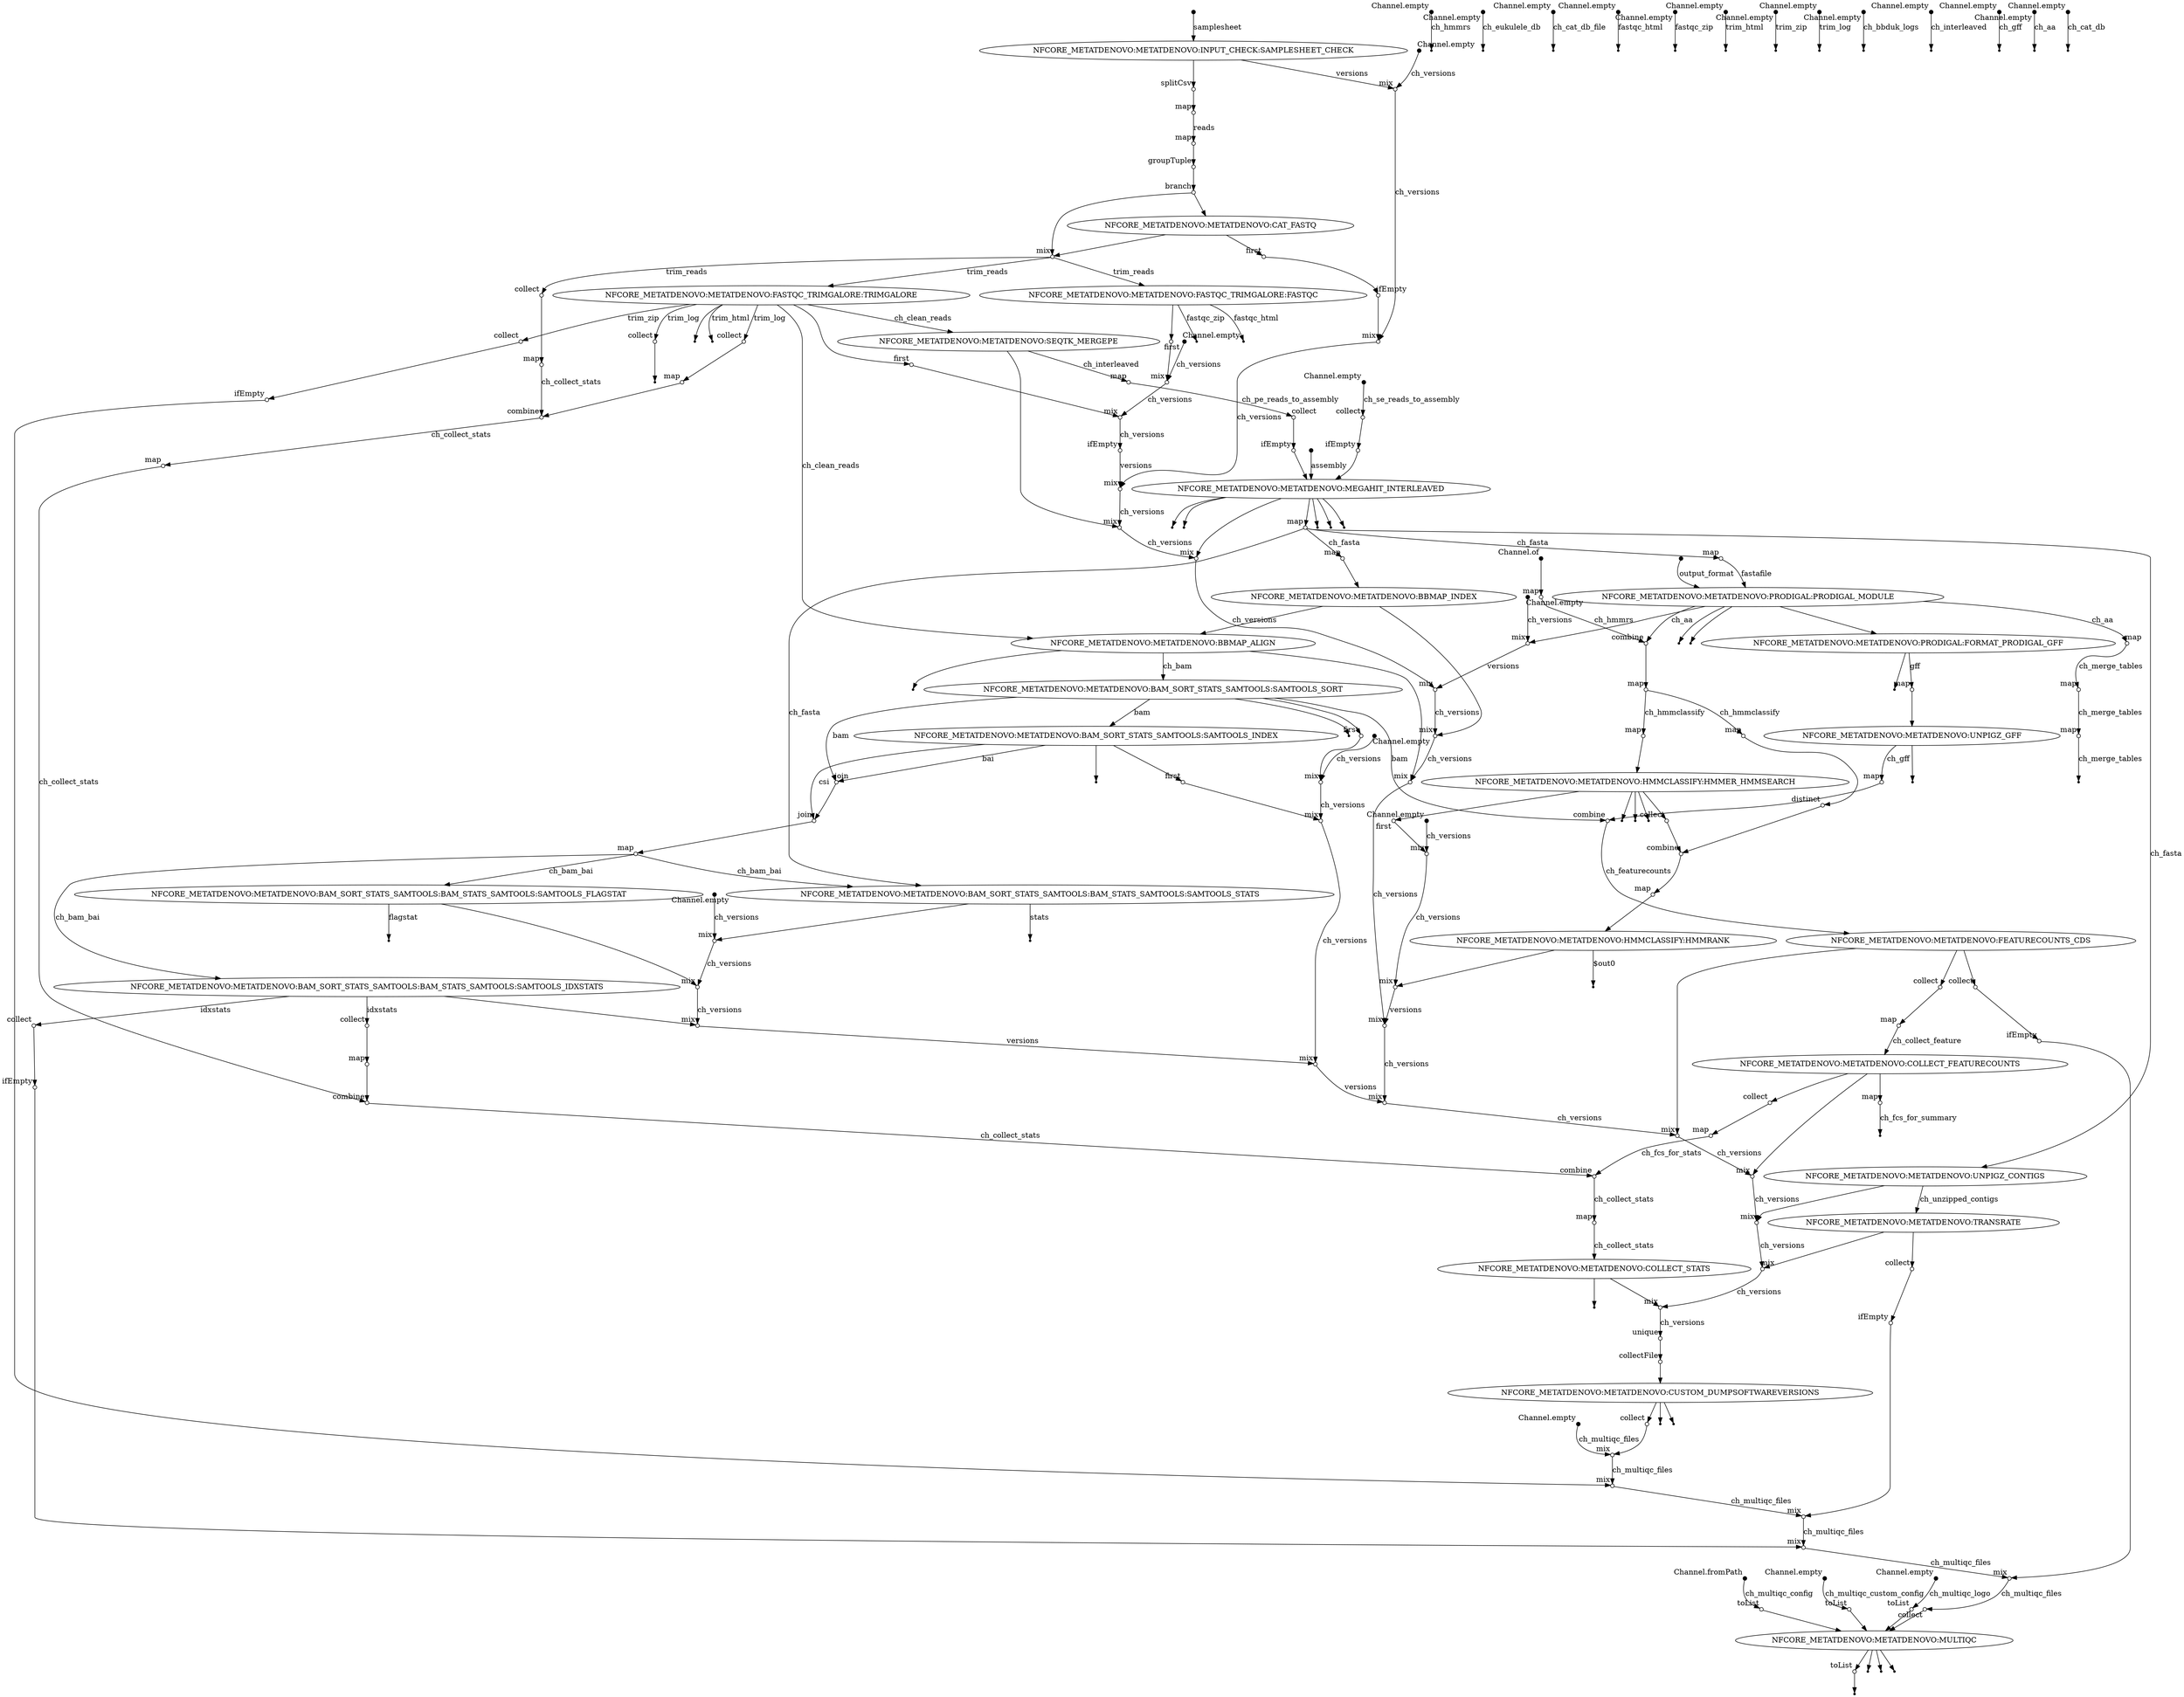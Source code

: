 digraph "metatdenovo_dag" {
v0 [shape=point,label="",fixedsize=true,width=0.1,xlabel="Channel.empty"];
v179 [shape=circle,label="",fixedsize=true,width=0.1,xlabel="mix"];
v0 -> v179 [label="ch_multiqc_files"];

v1 [shape=point,label="",fixedsize=true,width=0.1,xlabel="Channel.empty"];
v2 [shape=point];
v1 -> v2 [label="ch_hmmrs"];

v3 [shape=point,label="",fixedsize=true,width=0.1,xlabel="Channel.of"];
v4 [shape=circle,label="",fixedsize=true,width=0.1,xlabel="map"];
v3 -> v4;

v4 [shape=circle,label="",fixedsize=true,width=0.1,xlabel="map"];
v101 [shape=circle,label="",fixedsize=true,width=0.1,xlabel="combine"];
v4 -> v101 [label="ch_hmmrs"];

v5 [shape=point,label="",fixedsize=true,width=0.1,xlabel="Channel.empty"];
v6 [shape=point];
v5 -> v6 [label="ch_eukulele_db"];

v7 [shape=point,label="",fixedsize=true,width=0.1,xlabel="Channel.empty"];
v8 [shape=point];
v7 -> v8 [label="ch_cat_db_file"];

v9 [shape=point,label="",fixedsize=true,width=0.1,xlabel="Channel.fromPath"];
v193 [shape=circle,label="",fixedsize=true,width=0.1,xlabel="toList"];
v9 -> v193 [label="ch_multiqc_config"];

v10 [shape=point,label="",fixedsize=true,width=0.1,xlabel="Channel.empty"];
v194 [shape=circle,label="",fixedsize=true,width=0.1,xlabel="toList"];
v10 -> v194 [label="ch_multiqc_custom_config"];

v11 [shape=point,label="",fixedsize=true,width=0.1,xlabel="Channel.empty"];
v195 [shape=circle,label="",fixedsize=true,width=0.1,xlabel="toList"];
v11 -> v195 [label="ch_multiqc_logo"];

v12 [shape=point,label="",fixedsize=true,width=0.1,xlabel="Channel.empty"];
v20 [shape=circle,label="",fixedsize=true,width=0.1,xlabel="mix"];
v12 -> v20 [label="ch_versions"];

v13 [shape=point,label="",fixedsize=true,width=0.1];
v14 [label="NFCORE_METATDENOVO:METATDENOVO:INPUT_CHECK:SAMPLESHEET_CHECK"];
v13 -> v14 [label="samplesheet"];

v14 [label="NFCORE_METATDENOVO:METATDENOVO:INPUT_CHECK:SAMPLESHEET_CHECK"];
v15 [shape=circle,label="",fixedsize=true,width=0.1,xlabel="splitCsv"];
v14 -> v15;

v14 [label="NFCORE_METATDENOVO:METATDENOVO:INPUT_CHECK:SAMPLESHEET_CHECK"];
v20 [shape=circle,label="",fixedsize=true,width=0.1,xlabel="mix"];
v14 -> v20 [label="versions"];

v15 [shape=circle,label="",fixedsize=true,width=0.1,xlabel="splitCsv"];
v16 [shape=circle,label="",fixedsize=true,width=0.1,xlabel="map"];
v15 -> v16;

v16 [shape=circle,label="",fixedsize=true,width=0.1,xlabel="map"];
v17 [shape=circle,label="",fixedsize=true,width=0.1,xlabel="map"];
v16 -> v17 [label="reads"];

v17 [shape=circle,label="",fixedsize=true,width=0.1,xlabel="map"];
v18 [shape=circle,label="",fixedsize=true,width=0.1,xlabel="groupTuple"];
v17 -> v18;

v18 [shape=circle,label="",fixedsize=true,width=0.1,xlabel="groupTuple"];
v19 [shape=circle,label="",fixedsize=true,width=0.1,xlabel="branch"];
v18 -> v19;

v19 [shape=circle,label="",fixedsize=true,width=0.1,xlabel="branch"];
v22 [shape=circle,label="",fixedsize=true,width=0.1,xlabel="mix"];
v19 -> v22;

v19 [shape=circle,label="",fixedsize=true,width=0.1,xlabel="branch"];
v21 [label="NFCORE_METATDENOVO:METATDENOVO:CAT_FASTQ"];
v19 -> v21;

v20 [shape=circle,label="",fixedsize=true,width=0.1,xlabel="mix"];
v25 [shape=circle,label="",fixedsize=true,width=0.1,xlabel="mix"];
v20 -> v25 [label="ch_versions"];

v21 [label="NFCORE_METATDENOVO:METATDENOVO:CAT_FASTQ"];
v22 [shape=circle,label="",fixedsize=true,width=0.1,xlabel="mix"];
v21 -> v22;

v21 [label="NFCORE_METATDENOVO:METATDENOVO:CAT_FASTQ"];
v23 [shape=circle,label="",fixedsize=true,width=0.1,xlabel="first"];
v21 -> v23;

v22 [shape=circle,label="",fixedsize=true,width=0.1,xlabel="mix"];
v31 [label="NFCORE_METATDENOVO:METATDENOVO:FASTQC_TRIMGALORE:FASTQC"];
v22 -> v31 [label="trim_reads"];

v23 [shape=circle,label="",fixedsize=true,width=0.1,xlabel="first"];
v24 [shape=circle,label="",fixedsize=true,width=0.1,xlabel="ifEmpty"];
v23 -> v24;

v24 [shape=circle,label="",fixedsize=true,width=0.1,xlabel="ifEmpty"];
v25 [shape=circle,label="",fixedsize=true,width=0.1,xlabel="mix"];
v24 -> v25;

v25 [shape=circle,label="",fixedsize=true,width=0.1,xlabel="mix"];
v48 [shape=circle,label="",fixedsize=true,width=0.1,xlabel="mix"];
v25 -> v48 [label="ch_versions"];

v26 [shape=point,label="",fixedsize=true,width=0.1,xlabel="Channel.empty"];
v35 [shape=circle,label="",fixedsize=true,width=0.1,xlabel="mix"];
v26 -> v35 [label="ch_versions"];

v27 [shape=point,label="",fixedsize=true,width=0.1,xlabel="Channel.empty"];
v28 [shape=point];
v27 -> v28 [label="fastqc_html"];

v29 [shape=point,label="",fixedsize=true,width=0.1,xlabel="Channel.empty"];
v30 [shape=point];
v29 -> v30 [label="fastqc_zip"];

v31 [label="NFCORE_METATDENOVO:METATDENOVO:FASTQC_TRIMGALORE:FASTQC"];
v33 [shape=point];
v31 -> v33 [label="fastqc_html"];

v31 [label="NFCORE_METATDENOVO:METATDENOVO:FASTQC_TRIMGALORE:FASTQC"];
v32 [shape=point];
v31 -> v32 [label="fastqc_zip"];

v31 [label="NFCORE_METATDENOVO:METATDENOVO:FASTQC_TRIMGALORE:FASTQC"];
v34 [shape=circle,label="",fixedsize=true,width=0.1,xlabel="first"];
v31 -> v34;

v34 [shape=circle,label="",fixedsize=true,width=0.1,xlabel="first"];
v35 [shape=circle,label="",fixedsize=true,width=0.1,xlabel="mix"];
v34 -> v35;

v35 [shape=circle,label="",fixedsize=true,width=0.1,xlabel="mix"];
v46 [shape=circle,label="",fixedsize=true,width=0.1,xlabel="mix"];
v35 -> v46 [label="ch_versions"];

v36 [shape=point,label="",fixedsize=true,width=0.1,xlabel="Channel.empty"];
v37 [shape=point];
v36 -> v37 [label="trim_html"];

v38 [shape=point,label="",fixedsize=true,width=0.1,xlabel="Channel.empty"];
v39 [shape=point];
v38 -> v39 [label="trim_zip"];

v40 [shape=point,label="",fixedsize=true,width=0.1,xlabel="Channel.empty"];
v41 [shape=point];
v40 -> v41 [label="trim_log"];

v22 [shape=circle,label="",fixedsize=true,width=0.1,xlabel="mix"];
v42 [label="NFCORE_METATDENOVO:METATDENOVO:FASTQC_TRIMGALORE:TRIMGALORE"];
v22 -> v42 [label="trim_reads"];

v42 [label="NFCORE_METATDENOVO:METATDENOVO:FASTQC_TRIMGALORE:TRIMGALORE"];
v61 [label="NFCORE_METATDENOVO:METATDENOVO:SEQTK_MERGEPE"];
v42 -> v61 [label="ch_clean_reads"];

v42 [label="NFCORE_METATDENOVO:METATDENOVO:FASTQC_TRIMGALORE:TRIMGALORE"];
v49 [shape=circle,label="",fixedsize=true,width=0.1,xlabel="collect"];
v42 -> v49 [label="trim_log"];

v42 [label="NFCORE_METATDENOVO:METATDENOVO:FASTQC_TRIMGALORE:TRIMGALORE"];
v44 [shape=point];
v42 -> v44;

v42 [label="NFCORE_METATDENOVO:METATDENOVO:FASTQC_TRIMGALORE:TRIMGALORE"];
v43 [shape=point];
v42 -> v43 [label="trim_html"];

v42 [label="NFCORE_METATDENOVO:METATDENOVO:FASTQC_TRIMGALORE:TRIMGALORE"];
v180 [shape=circle,label="",fixedsize=true,width=0.1,xlabel="collect"];
v42 -> v180 [label="trim_zip"];

v42 [label="NFCORE_METATDENOVO:METATDENOVO:FASTQC_TRIMGALORE:TRIMGALORE"];
v45 [shape=circle,label="",fixedsize=true,width=0.1,xlabel="first"];
v42 -> v45;

v45 [shape=circle,label="",fixedsize=true,width=0.1,xlabel="first"];
v46 [shape=circle,label="",fixedsize=true,width=0.1,xlabel="mix"];
v45 -> v46;

v46 [shape=circle,label="",fixedsize=true,width=0.1,xlabel="mix"];
v47 [shape=circle,label="",fixedsize=true,width=0.1,xlabel="ifEmpty"];
v46 -> v47 [label="ch_versions"];

v47 [shape=circle,label="",fixedsize=true,width=0.1,xlabel="ifEmpty"];
v48 [shape=circle,label="",fixedsize=true,width=0.1,xlabel="mix"];
v47 -> v48 [label="versions"];

v48 [shape=circle,label="",fixedsize=true,width=0.1,xlabel="mix"];
v62 [shape=circle,label="",fixedsize=true,width=0.1,xlabel="mix"];
v48 -> v62 [label="ch_versions"];

v49 [shape=circle,label="",fixedsize=true,width=0.1,xlabel="collect"];
v50 [shape=point];
v49 -> v50;

v22 [shape=circle,label="",fixedsize=true,width=0.1,xlabel="mix"];
v51 [shape=circle,label="",fixedsize=true,width=0.1,xlabel="collect"];
v22 -> v51 [label="trim_reads"];

v51 [shape=circle,label="",fixedsize=true,width=0.1,xlabel="collect"];
v52 [shape=circle,label="",fixedsize=true,width=0.1,xlabel="map"];
v51 -> v52;

v52 [shape=circle,label="",fixedsize=true,width=0.1,xlabel="map"];
v55 [shape=circle,label="",fixedsize=true,width=0.1,xlabel="combine"];
v52 -> v55 [label="ch_collect_stats"];

v42 [label="NFCORE_METATDENOVO:METATDENOVO:FASTQC_TRIMGALORE:TRIMGALORE"];
v53 [shape=circle,label="",fixedsize=true,width=0.1,xlabel="collect"];
v42 -> v53 [label="trim_log"];

v53 [shape=circle,label="",fixedsize=true,width=0.1,xlabel="collect"];
v54 [shape=circle,label="",fixedsize=true,width=0.1,xlabel="map"];
v53 -> v54;

v54 [shape=circle,label="",fixedsize=true,width=0.1,xlabel="map"];
v55 [shape=circle,label="",fixedsize=true,width=0.1,xlabel="combine"];
v54 -> v55;

v55 [shape=circle,label="",fixedsize=true,width=0.1,xlabel="combine"];
v58 [shape=circle,label="",fixedsize=true,width=0.1,xlabel="map"];
v55 -> v58 [label="ch_collect_stats"];

v56 [shape=point,label="",fixedsize=true,width=0.1,xlabel="Channel.empty"];
v57 [shape=point];
v56 -> v57 [label="ch_bbduk_logs"];

v58 [shape=circle,label="",fixedsize=true,width=0.1,xlabel="map"];
v147 [shape=circle,label="",fixedsize=true,width=0.1,xlabel="combine"];
v58 -> v147 [label="ch_collect_stats"];

v59 [shape=point,label="",fixedsize=true,width=0.1,xlabel="Channel.empty"];
v60 [shape=point];
v59 -> v60 [label="ch_interleaved"];

v61 [label="NFCORE_METATDENOVO:METATDENOVO:SEQTK_MERGEPE"];
v63 [shape=circle,label="",fixedsize=true,width=0.1,xlabel="map"];
v61 -> v63 [label="ch_interleaved"];

v61 [label="NFCORE_METATDENOVO:METATDENOVO:SEQTK_MERGEPE"];
v62 [shape=circle,label="",fixedsize=true,width=0.1,xlabel="mix"];
v61 -> v62;

v62 [shape=circle,label="",fixedsize=true,width=0.1,xlabel="mix"];
v77 [shape=circle,label="",fixedsize=true,width=0.1,xlabel="mix"];
v62 -> v77 [label="ch_versions"];

v63 [shape=circle,label="",fixedsize=true,width=0.1,xlabel="map"];
v65 [shape=circle,label="",fixedsize=true,width=0.1,xlabel="collect"];
v63 -> v65 [label="ch_pe_reads_to_assembly"];

v64 [shape=point,label="",fixedsize=true,width=0.1,xlabel="Channel.empty"];
v67 [shape=circle,label="",fixedsize=true,width=0.1,xlabel="collect"];
v64 -> v67 [label="ch_se_reads_to_assembly"];

v65 [shape=circle,label="",fixedsize=true,width=0.1,xlabel="collect"];
v66 [shape=circle,label="",fixedsize=true,width=0.1,xlabel="ifEmpty"];
v65 -> v66;

v66 [shape=circle,label="",fixedsize=true,width=0.1,xlabel="ifEmpty"];
v70 [label="NFCORE_METATDENOVO:METATDENOVO:MEGAHIT_INTERLEAVED"];
v66 -> v70;

v67 [shape=circle,label="",fixedsize=true,width=0.1,xlabel="collect"];
v68 [shape=circle,label="",fixedsize=true,width=0.1,xlabel="ifEmpty"];
v67 -> v68;

v68 [shape=circle,label="",fixedsize=true,width=0.1,xlabel="ifEmpty"];
v70 [label="NFCORE_METATDENOVO:METATDENOVO:MEGAHIT_INTERLEAVED"];
v68 -> v70;

v69 [shape=point,label="",fixedsize=true,width=0.1];
v70 [label="NFCORE_METATDENOVO:METATDENOVO:MEGAHIT_INTERLEAVED"];
v69 -> v70 [label="assembly"];

v70 [label="NFCORE_METATDENOVO:METATDENOVO:MEGAHIT_INTERLEAVED"];
v76 [shape=circle,label="",fixedsize=true,width=0.1,xlabel="map"];
v70 -> v76;

v70 [label="NFCORE_METATDENOVO:METATDENOVO:MEGAHIT_INTERLEAVED"];
v75 [shape=point];
v70 -> v75;

v70 [label="NFCORE_METATDENOVO:METATDENOVO:MEGAHIT_INTERLEAVED"];
v74 [shape=point];
v70 -> v74;

v70 [label="NFCORE_METATDENOVO:METATDENOVO:MEGAHIT_INTERLEAVED"];
v73 [shape=point];
v70 -> v73;

v70 [label="NFCORE_METATDENOVO:METATDENOVO:MEGAHIT_INTERLEAVED"];
v72 [shape=point];
v70 -> v72;

v70 [label="NFCORE_METATDENOVO:METATDENOVO:MEGAHIT_INTERLEAVED"];
v71 [shape=point];
v70 -> v71;

v70 [label="NFCORE_METATDENOVO:METATDENOVO:MEGAHIT_INTERLEAVED"];
v77 [shape=circle,label="",fixedsize=true,width=0.1,xlabel="mix"];
v70 -> v77;

v76 [shape=circle,label="",fixedsize=true,width=0.1,xlabel="map"];
v82 [shape=circle,label="",fixedsize=true,width=0.1,xlabel="map"];
v76 -> v82 [label="ch_fasta"];

v77 [shape=circle,label="",fixedsize=true,width=0.1,xlabel="mix"];
v94 [shape=circle,label="",fixedsize=true,width=0.1,xlabel="mix"];
v77 -> v94 [label="ch_versions"];

v78 [shape=point,label="",fixedsize=true,width=0.1,xlabel="Channel.empty"];
v79 [shape=point];
v78 -> v79 [label="ch_gff"];

v80 [shape=point,label="",fixedsize=true,width=0.1,xlabel="Channel.empty"];
v81 [shape=point];
v80 -> v81 [label="ch_aa"];

v82 [shape=circle,label="",fixedsize=true,width=0.1,xlabel="map"];
v85 [label="NFCORE_METATDENOVO:METATDENOVO:PRODIGAL:PRODIGAL_MODULE"];
v82 -> v85 [label="fastafile"];

v83 [shape=point,label="",fixedsize=true,width=0.1,xlabel="Channel.empty"];
v90 [shape=circle,label="",fixedsize=true,width=0.1,xlabel="mix"];
v83 -> v90 [label="ch_versions"];

v84 [shape=point,label="",fixedsize=true,width=0.1];
v85 [label="NFCORE_METATDENOVO:METATDENOVO:PRODIGAL:PRODIGAL_MODULE"];
v84 -> v85 [label="output_format"];

v85 [label="NFCORE_METATDENOVO:METATDENOVO:PRODIGAL:PRODIGAL_MODULE"];
v88 [label="NFCORE_METATDENOVO:METATDENOVO:PRODIGAL:FORMAT_PRODIGAL_GFF"];
v85 -> v88;

v85 [label="NFCORE_METATDENOVO:METATDENOVO:PRODIGAL:PRODIGAL_MODULE"];
v87 [shape=point];
v85 -> v87;

v85 [label="NFCORE_METATDENOVO:METATDENOVO:PRODIGAL:PRODIGAL_MODULE"];
v101 [shape=circle,label="",fixedsize=true,width=0.1,xlabel="combine"];
v85 -> v101 [label="ch_aa"];

v85 [label="NFCORE_METATDENOVO:METATDENOVO:PRODIGAL:PRODIGAL_MODULE"];
v86 [shape=point];
v85 -> v86;

v85 [label="NFCORE_METATDENOVO:METATDENOVO:PRODIGAL:PRODIGAL_MODULE"];
v90 [shape=circle,label="",fixedsize=true,width=0.1,xlabel="mix"];
v85 -> v90;

v88 [label="NFCORE_METATDENOVO:METATDENOVO:PRODIGAL:FORMAT_PRODIGAL_GFF"];
v91 [shape=circle,label="",fixedsize=true,width=0.1,xlabel="map"];
v88 -> v91 [label="gff"];

v88 [label="NFCORE_METATDENOVO:METATDENOVO:PRODIGAL:FORMAT_PRODIGAL_GFF"];
v89 [shape=point];
v88 -> v89;

v90 [shape=circle,label="",fixedsize=true,width=0.1,xlabel="mix"];
v94 [shape=circle,label="",fixedsize=true,width=0.1,xlabel="mix"];
v90 -> v94 [label="versions"];

v91 [shape=circle,label="",fixedsize=true,width=0.1,xlabel="map"];
v92 [label="NFCORE_METATDENOVO:METATDENOVO:UNPIGZ_GFF"];
v91 -> v92;

v92 [label="NFCORE_METATDENOVO:METATDENOVO:UNPIGZ_GFF"];
v143 [shape=circle,label="",fixedsize=true,width=0.1,xlabel="map"];
v92 -> v143 [label="ch_gff"];

v92 [label="NFCORE_METATDENOVO:METATDENOVO:UNPIGZ_GFF"];
v93 [shape=point];
v92 -> v93;

v94 [shape=circle,label="",fixedsize=true,width=0.1,xlabel="mix"];
v97 [shape=circle,label="",fixedsize=true,width=0.1,xlabel="mix"];
v94 -> v97 [label="ch_versions"];

v76 [shape=circle,label="",fixedsize=true,width=0.1,xlabel="map"];
v95 [shape=circle,label="",fixedsize=true,width=0.1,xlabel="map"];
v76 -> v95 [label="ch_fasta"];

v95 [shape=circle,label="",fixedsize=true,width=0.1,xlabel="map"];
v96 [label="NFCORE_METATDENOVO:METATDENOVO:BBMAP_INDEX"];
v95 -> v96;

v96 [label="NFCORE_METATDENOVO:METATDENOVO:BBMAP_INDEX"];
v98 [label="NFCORE_METATDENOVO:METATDENOVO:BBMAP_ALIGN"];
v96 -> v98;

v96 [label="NFCORE_METATDENOVO:METATDENOVO:BBMAP_INDEX"];
v97 [shape=circle,label="",fixedsize=true,width=0.1,xlabel="mix"];
v96 -> v97;

v97 [shape=circle,label="",fixedsize=true,width=0.1,xlabel="mix"];
v100 [shape=circle,label="",fixedsize=true,width=0.1,xlabel="mix"];
v97 -> v100 [label="ch_versions"];

v42 [label="NFCORE_METATDENOVO:METATDENOVO:FASTQC_TRIMGALORE:TRIMGALORE"];
v98 [label="NFCORE_METATDENOVO:METATDENOVO:BBMAP_ALIGN"];
v42 -> v98 [label="ch_clean_reads"];

v98 [label="NFCORE_METATDENOVO:METATDENOVO:BBMAP_ALIGN"];
v121 [label="NFCORE_METATDENOVO:METATDENOVO:BAM_SORT_STATS_SAMTOOLS:SAMTOOLS_SORT"];
v98 -> v121 [label="ch_bam"];

v98 [label="NFCORE_METATDENOVO:METATDENOVO:BBMAP_ALIGN"];
v99 [shape=point];
v98 -> v99;

v98 [label="NFCORE_METATDENOVO:METATDENOVO:BBMAP_ALIGN"];
v100 [shape=circle,label="",fixedsize=true,width=0.1,xlabel="mix"];
v98 -> v100;

v100 [shape=circle,label="",fixedsize=true,width=0.1,xlabel="mix"];
v119 [shape=circle,label="",fixedsize=true,width=0.1,xlabel="mix"];
v100 -> v119 [label="ch_versions"];

v101 [shape=circle,label="",fixedsize=true,width=0.1,xlabel="combine"];
v102 [shape=circle,label="",fixedsize=true,width=0.1,xlabel="map"];
v101 -> v102;

v102 [shape=circle,label="",fixedsize=true,width=0.1,xlabel="map"];
v104 [shape=circle,label="",fixedsize=true,width=0.1,xlabel="map"];
v102 -> v104 [label="ch_hmmclassify"];

v103 [shape=point,label="",fixedsize=true,width=0.1,xlabel="Channel.empty"];
v110 [shape=circle,label="",fixedsize=true,width=0.1,xlabel="mix"];
v103 -> v110 [label="ch_versions"];

v104 [shape=circle,label="",fixedsize=true,width=0.1,xlabel="map"];
v105 [label="NFCORE_METATDENOVO:METATDENOVO:HMMCLASSIFY:HMMER_HMMSEARCH"];
v104 -> v105;

v105 [label="NFCORE_METATDENOVO:METATDENOVO:HMMCLASSIFY:HMMER_HMMSEARCH"];
v108 [shape=point];
v105 -> v108;

v105 [label="NFCORE_METATDENOVO:METATDENOVO:HMMCLASSIFY:HMMER_HMMSEARCH"];
v107 [shape=point];
v105 -> v107;

v105 [label="NFCORE_METATDENOVO:METATDENOVO:HMMCLASSIFY:HMMER_HMMSEARCH"];
v113 [shape=circle,label="",fixedsize=true,width=0.1,xlabel="collect"];
v105 -> v113;

v105 [label="NFCORE_METATDENOVO:METATDENOVO:HMMCLASSIFY:HMMER_HMMSEARCH"];
v106 [shape=point];
v105 -> v106;

v105 [label="NFCORE_METATDENOVO:METATDENOVO:HMMCLASSIFY:HMMER_HMMSEARCH"];
v109 [shape=circle,label="",fixedsize=true,width=0.1,xlabel="first"];
v105 -> v109;

v109 [shape=circle,label="",fixedsize=true,width=0.1,xlabel="first"];
v110 [shape=circle,label="",fixedsize=true,width=0.1,xlabel="mix"];
v109 -> v110;

v110 [shape=circle,label="",fixedsize=true,width=0.1,xlabel="mix"];
v118 [shape=circle,label="",fixedsize=true,width=0.1,xlabel="mix"];
v110 -> v118 [label="ch_versions"];

v102 [shape=circle,label="",fixedsize=true,width=0.1,xlabel="map"];
v111 [shape=circle,label="",fixedsize=true,width=0.1,xlabel="map"];
v102 -> v111 [label="ch_hmmclassify"];

v111 [shape=circle,label="",fixedsize=true,width=0.1,xlabel="map"];
v112 [shape=circle,label="",fixedsize=true,width=0.1,xlabel="distinct"];
v111 -> v112;

v112 [shape=circle,label="",fixedsize=true,width=0.1,xlabel="distinct"];
v114 [shape=circle,label="",fixedsize=true,width=0.1,xlabel="combine"];
v112 -> v114;

v113 [shape=circle,label="",fixedsize=true,width=0.1,xlabel="collect"];
v114 [shape=circle,label="",fixedsize=true,width=0.1,xlabel="combine"];
v113 -> v114;

v114 [shape=circle,label="",fixedsize=true,width=0.1,xlabel="combine"];
v115 [shape=circle,label="",fixedsize=true,width=0.1,xlabel="map"];
v114 -> v115;

v115 [shape=circle,label="",fixedsize=true,width=0.1,xlabel="map"];
v116 [label="NFCORE_METATDENOVO:METATDENOVO:HMMCLASSIFY:HMMRANK"];
v115 -> v116;

v116 [label="NFCORE_METATDENOVO:METATDENOVO:HMMCLASSIFY:HMMRANK"];
v117 [shape=point];
v116 -> v117 [label="$out0"];

v116 [label="NFCORE_METATDENOVO:METATDENOVO:HMMCLASSIFY:HMMRANK"];
v118 [shape=circle,label="",fixedsize=true,width=0.1,xlabel="mix"];
v116 -> v118;

v118 [shape=circle,label="",fixedsize=true,width=0.1,xlabel="mix"];
v119 [shape=circle,label="",fixedsize=true,width=0.1,xlabel="mix"];
v118 -> v119 [label="versions"];

v119 [shape=circle,label="",fixedsize=true,width=0.1,xlabel="mix"];
v142 [shape=circle,label="",fixedsize=true,width=0.1,xlabel="mix"];
v119 -> v142 [label="ch_versions"];

v120 [shape=point,label="",fixedsize=true,width=0.1,xlabel="Channel.empty"];
v124 [shape=circle,label="",fixedsize=true,width=0.1,xlabel="mix"];
v120 -> v124 [label="ch_versions"];

v121 [label="NFCORE_METATDENOVO:METATDENOVO:BAM_SORT_STATS_SAMTOOLS:SAMTOOLS_SORT"];
v125 [label="NFCORE_METATDENOVO:METATDENOVO:BAM_SORT_STATS_SAMTOOLS:SAMTOOLS_INDEX"];
v121 -> v125 [label="bam"];

v121 [label="NFCORE_METATDENOVO:METATDENOVO:BAM_SORT_STATS_SAMTOOLS:SAMTOOLS_SORT"];
v122 [shape=point];
v121 -> v122;

v121 [label="NFCORE_METATDENOVO:METATDENOVO:BAM_SORT_STATS_SAMTOOLS:SAMTOOLS_SORT"];
v123 [shape=circle,label="",fixedsize=true,width=0.1,xlabel="first"];
v121 -> v123;

v123 [shape=circle,label="",fixedsize=true,width=0.1,xlabel="first"];
v124 [shape=circle,label="",fixedsize=true,width=0.1,xlabel="mix"];
v123 -> v124;

v124 [shape=circle,label="",fixedsize=true,width=0.1,xlabel="mix"];
v128 [shape=circle,label="",fixedsize=true,width=0.1,xlabel="mix"];
v124 -> v128 [label="ch_versions"];

v125 [label="NFCORE_METATDENOVO:METATDENOVO:BAM_SORT_STATS_SAMTOOLS:SAMTOOLS_INDEX"];
v129 [shape=circle,label="",fixedsize=true,width=0.1,xlabel="join"];
v125 -> v129 [label="bai"];

v125 [label="NFCORE_METATDENOVO:METATDENOVO:BAM_SORT_STATS_SAMTOOLS:SAMTOOLS_INDEX"];
v130 [shape=circle,label="",fixedsize=true,width=0.1,xlabel="join"];
v125 -> v130 [label="csi"];

v125 [label="NFCORE_METATDENOVO:METATDENOVO:BAM_SORT_STATS_SAMTOOLS:SAMTOOLS_INDEX"];
v126 [shape=point];
v125 -> v126;

v125 [label="NFCORE_METATDENOVO:METATDENOVO:BAM_SORT_STATS_SAMTOOLS:SAMTOOLS_INDEX"];
v127 [shape=circle,label="",fixedsize=true,width=0.1,xlabel="first"];
v125 -> v127;

v127 [shape=circle,label="",fixedsize=true,width=0.1,xlabel="first"];
v128 [shape=circle,label="",fixedsize=true,width=0.1,xlabel="mix"];
v127 -> v128;

v128 [shape=circle,label="",fixedsize=true,width=0.1,xlabel="mix"];
v141 [shape=circle,label="",fixedsize=true,width=0.1,xlabel="mix"];
v128 -> v141 [label="ch_versions"];

v121 [label="NFCORE_METATDENOVO:METATDENOVO:BAM_SORT_STATS_SAMTOOLS:SAMTOOLS_SORT"];
v129 [shape=circle,label="",fixedsize=true,width=0.1,xlabel="join"];
v121 -> v129 [label="bam"];

v129 [shape=circle,label="",fixedsize=true,width=0.1,xlabel="join"];
v130 [shape=circle,label="",fixedsize=true,width=0.1,xlabel="join"];
v129 -> v130;

v130 [shape=circle,label="",fixedsize=true,width=0.1,xlabel="join"];
v131 [shape=circle,label="",fixedsize=true,width=0.1,xlabel="map"];
v130 -> v131;

v131 [shape=circle,label="",fixedsize=true,width=0.1,xlabel="map"];
v133 [label="NFCORE_METATDENOVO:METATDENOVO:BAM_SORT_STATS_SAMTOOLS:BAM_STATS_SAMTOOLS:SAMTOOLS_STATS"];
v131 -> v133 [label="ch_bam_bai"];

v132 [shape=point,label="",fixedsize=true,width=0.1,xlabel="Channel.empty"];
v135 [shape=circle,label="",fixedsize=true,width=0.1,xlabel="mix"];
v132 -> v135 [label="ch_versions"];

v76 [shape=circle,label="",fixedsize=true,width=0.1,xlabel="map"];
v133 [label="NFCORE_METATDENOVO:METATDENOVO:BAM_SORT_STATS_SAMTOOLS:BAM_STATS_SAMTOOLS:SAMTOOLS_STATS"];
v76 -> v133 [label="ch_fasta"];

v133 [label="NFCORE_METATDENOVO:METATDENOVO:BAM_SORT_STATS_SAMTOOLS:BAM_STATS_SAMTOOLS:SAMTOOLS_STATS"];
v134 [shape=point];
v133 -> v134 [label="stats"];

v133 [label="NFCORE_METATDENOVO:METATDENOVO:BAM_SORT_STATS_SAMTOOLS:BAM_STATS_SAMTOOLS:SAMTOOLS_STATS"];
v135 [shape=circle,label="",fixedsize=true,width=0.1,xlabel="mix"];
v133 -> v135;

v135 [shape=circle,label="",fixedsize=true,width=0.1,xlabel="mix"];
v138 [shape=circle,label="",fixedsize=true,width=0.1,xlabel="mix"];
v135 -> v138 [label="ch_versions"];

v131 [shape=circle,label="",fixedsize=true,width=0.1,xlabel="map"];
v136 [label="NFCORE_METATDENOVO:METATDENOVO:BAM_SORT_STATS_SAMTOOLS:BAM_STATS_SAMTOOLS:SAMTOOLS_FLAGSTAT"];
v131 -> v136 [label="ch_bam_bai"];

v136 [label="NFCORE_METATDENOVO:METATDENOVO:BAM_SORT_STATS_SAMTOOLS:BAM_STATS_SAMTOOLS:SAMTOOLS_FLAGSTAT"];
v137 [shape=point];
v136 -> v137 [label="flagstat"];

v136 [label="NFCORE_METATDENOVO:METATDENOVO:BAM_SORT_STATS_SAMTOOLS:BAM_STATS_SAMTOOLS:SAMTOOLS_FLAGSTAT"];
v138 [shape=circle,label="",fixedsize=true,width=0.1,xlabel="mix"];
v136 -> v138;

v138 [shape=circle,label="",fixedsize=true,width=0.1,xlabel="mix"];
v140 [shape=circle,label="",fixedsize=true,width=0.1,xlabel="mix"];
v138 -> v140 [label="ch_versions"];

v131 [shape=circle,label="",fixedsize=true,width=0.1,xlabel="map"];
v139 [label="NFCORE_METATDENOVO:METATDENOVO:BAM_SORT_STATS_SAMTOOLS:BAM_STATS_SAMTOOLS:SAMTOOLS_IDXSTATS"];
v131 -> v139 [label="ch_bam_bai"];

v139 [label="NFCORE_METATDENOVO:METATDENOVO:BAM_SORT_STATS_SAMTOOLS:BAM_STATS_SAMTOOLS:SAMTOOLS_IDXSTATS"];
v145 [shape=circle,label="",fixedsize=true,width=0.1,xlabel="collect"];
v139 -> v145 [label="idxstats"];

v139 [label="NFCORE_METATDENOVO:METATDENOVO:BAM_SORT_STATS_SAMTOOLS:BAM_STATS_SAMTOOLS:SAMTOOLS_IDXSTATS"];
v140 [shape=circle,label="",fixedsize=true,width=0.1,xlabel="mix"];
v139 -> v140;

v140 [shape=circle,label="",fixedsize=true,width=0.1,xlabel="mix"];
v141 [shape=circle,label="",fixedsize=true,width=0.1,xlabel="mix"];
v140 -> v141 [label="versions"];

v141 [shape=circle,label="",fixedsize=true,width=0.1,xlabel="mix"];
v142 [shape=circle,label="",fixedsize=true,width=0.1,xlabel="mix"];
v141 -> v142 [label="versions"];

v142 [shape=circle,label="",fixedsize=true,width=0.1,xlabel="mix"];
v149 [shape=circle,label="",fixedsize=true,width=0.1,xlabel="mix"];
v142 -> v149 [label="ch_versions"];

v143 [shape=circle,label="",fixedsize=true,width=0.1,xlabel="map"];
v144 [shape=circle,label="",fixedsize=true,width=0.1,xlabel="combine"];
v143 -> v144;

v121 [label="NFCORE_METATDENOVO:METATDENOVO:BAM_SORT_STATS_SAMTOOLS:SAMTOOLS_SORT"];
v144 [shape=circle,label="",fixedsize=true,width=0.1,xlabel="combine"];
v121 -> v144 [label="bam"];

v144 [shape=circle,label="",fixedsize=true,width=0.1,xlabel="combine"];
v148 [label="NFCORE_METATDENOVO:METATDENOVO:FEATURECOUNTS_CDS"];
v144 -> v148 [label="ch_featurecounts"];

v145 [shape=circle,label="",fixedsize=true,width=0.1,xlabel="collect"];
v146 [shape=circle,label="",fixedsize=true,width=0.1,xlabel="map"];
v145 -> v146;

v146 [shape=circle,label="",fixedsize=true,width=0.1,xlabel="map"];
v147 [shape=circle,label="",fixedsize=true,width=0.1,xlabel="combine"];
v146 -> v147;

v147 [shape=circle,label="",fixedsize=true,width=0.1,xlabel="combine"];
v158 [shape=circle,label="",fixedsize=true,width=0.1,xlabel="combine"];
v147 -> v158 [label="ch_collect_stats"];

v148 [label="NFCORE_METATDENOVO:METATDENOVO:FEATURECOUNTS_CDS"];
v150 [shape=circle,label="",fixedsize=true,width=0.1,xlabel="collect"];
v148 -> v150;

v148 [label="NFCORE_METATDENOVO:METATDENOVO:FEATURECOUNTS_CDS"];
v189 [shape=circle,label="",fixedsize=true,width=0.1,xlabel="collect"];
v148 -> v189;

v148 [label="NFCORE_METATDENOVO:METATDENOVO:FEATURECOUNTS_CDS"];
v149 [shape=circle,label="",fixedsize=true,width=0.1,xlabel="mix"];
v148 -> v149;

v149 [shape=circle,label="",fixedsize=true,width=0.1,xlabel="mix"];
v153 [shape=circle,label="",fixedsize=true,width=0.1,xlabel="mix"];
v149 -> v153 [label="ch_versions"];

v150 [shape=circle,label="",fixedsize=true,width=0.1,xlabel="collect"];
v151 [shape=circle,label="",fixedsize=true,width=0.1,xlabel="map"];
v150 -> v151;

v151 [shape=circle,label="",fixedsize=true,width=0.1,xlabel="map"];
v152 [label="NFCORE_METATDENOVO:METATDENOVO:COLLECT_FEATURECOUNTS"];
v151 -> v152 [label="ch_collect_feature"];

v152 [label="NFCORE_METATDENOVO:METATDENOVO:COLLECT_FEATURECOUNTS"];
v154 [shape=circle,label="",fixedsize=true,width=0.1,xlabel="collect"];
v152 -> v154;

v152 [label="NFCORE_METATDENOVO:METATDENOVO:COLLECT_FEATURECOUNTS"];
v153 [shape=circle,label="",fixedsize=true,width=0.1,xlabel="mix"];
v152 -> v153;

v153 [shape=circle,label="",fixedsize=true,width=0.1,xlabel="mix"];
v162 [shape=circle,label="",fixedsize=true,width=0.1,xlabel="mix"];
v153 -> v162 [label="ch_versions"];

v154 [shape=circle,label="",fixedsize=true,width=0.1,xlabel="collect"];
v155 [shape=circle,label="",fixedsize=true,width=0.1,xlabel="map"];
v154 -> v155;

v155 [shape=circle,label="",fixedsize=true,width=0.1,xlabel="map"];
v158 [shape=circle,label="",fixedsize=true,width=0.1,xlabel="combine"];
v155 -> v158 [label="ch_fcs_for_stats"];

v152 [label="NFCORE_METATDENOVO:METATDENOVO:COLLECT_FEATURECOUNTS"];
v156 [shape=circle,label="",fixedsize=true,width=0.1,xlabel="map"];
v152 -> v156;

v156 [shape=circle,label="",fixedsize=true,width=0.1,xlabel="map"];
v157 [shape=point];
v156 -> v157 [label="ch_fcs_for_summary"];

v158 [shape=circle,label="",fixedsize=true,width=0.1,xlabel="combine"];
v169 [shape=circle,label="",fixedsize=true,width=0.1,xlabel="map"];
v158 -> v169 [label="ch_collect_stats"];

v85 [label="NFCORE_METATDENOVO:METATDENOVO:PRODIGAL:PRODIGAL_MODULE"];
v159 [shape=circle,label="",fixedsize=true,width=0.1,xlabel="map"];
v85 -> v159 [label="ch_aa"];

v159 [shape=circle,label="",fixedsize=true,width=0.1,xlabel="map"];
v160 [shape=circle,label="",fixedsize=true,width=0.1,xlabel="map"];
v159 -> v160 [label="ch_merge_tables"];

v160 [shape=circle,label="",fixedsize=true,width=0.1,xlabel="map"];
v167 [shape=circle,label="",fixedsize=true,width=0.1,xlabel="map"];
v160 -> v167 [label="ch_merge_tables"];

v76 [shape=circle,label="",fixedsize=true,width=0.1,xlabel="map"];
v161 [label="NFCORE_METATDENOVO:METATDENOVO:UNPIGZ_CONTIGS"];
v76 -> v161 [label="ch_fasta"];

v161 [label="NFCORE_METATDENOVO:METATDENOVO:UNPIGZ_CONTIGS"];
v165 [label="NFCORE_METATDENOVO:METATDENOVO:TRANSRATE"];
v161 -> v165 [label="ch_unzipped_contigs"];

v161 [label="NFCORE_METATDENOVO:METATDENOVO:UNPIGZ_CONTIGS"];
v162 [shape=circle,label="",fixedsize=true,width=0.1,xlabel="mix"];
v161 -> v162;

v162 [shape=circle,label="",fixedsize=true,width=0.1,xlabel="mix"];
v166 [shape=circle,label="",fixedsize=true,width=0.1,xlabel="mix"];
v162 -> v166 [label="ch_versions"];

v163 [shape=point,label="",fixedsize=true,width=0.1,xlabel="Channel.empty"];
v164 [shape=point];
v163 -> v164 [label="ch_cat_db"];

v165 [label="NFCORE_METATDENOVO:METATDENOVO:TRANSRATE"];
v183 [shape=circle,label="",fixedsize=true,width=0.1,xlabel="collect"];
v165 -> v183;

v165 [label="NFCORE_METATDENOVO:METATDENOVO:TRANSRATE"];
v166 [shape=circle,label="",fixedsize=true,width=0.1,xlabel="mix"];
v165 -> v166;

v166 [shape=circle,label="",fixedsize=true,width=0.1,xlabel="mix"];
v172 [shape=circle,label="",fixedsize=true,width=0.1,xlabel="mix"];
v166 -> v172 [label="ch_versions"];

v167 [shape=circle,label="",fixedsize=true,width=0.1,xlabel="map"];
v168 [shape=point];
v167 -> v168 [label="ch_merge_tables"];

v169 [shape=circle,label="",fixedsize=true,width=0.1,xlabel="map"];
v170 [label="NFCORE_METATDENOVO:METATDENOVO:COLLECT_STATS"];
v169 -> v170 [label="ch_collect_stats"];

v170 [label="NFCORE_METATDENOVO:METATDENOVO:COLLECT_STATS"];
v171 [shape=point];
v170 -> v171;

v170 [label="NFCORE_METATDENOVO:METATDENOVO:COLLECT_STATS"];
v172 [shape=circle,label="",fixedsize=true,width=0.1,xlabel="mix"];
v170 -> v172;

v172 [shape=circle,label="",fixedsize=true,width=0.1,xlabel="mix"];
v173 [shape=circle,label="",fixedsize=true,width=0.1,xlabel="unique"];
v172 -> v173 [label="ch_versions"];

v173 [shape=circle,label="",fixedsize=true,width=0.1,xlabel="unique"];
v174 [shape=circle,label="",fixedsize=true,width=0.1,xlabel="collectFile"];
v173 -> v174;

v174 [shape=circle,label="",fixedsize=true,width=0.1,xlabel="collectFile"];
v175 [label="NFCORE_METATDENOVO:METATDENOVO:CUSTOM_DUMPSOFTWAREVERSIONS"];
v174 -> v175;

v175 [label="NFCORE_METATDENOVO:METATDENOVO:CUSTOM_DUMPSOFTWAREVERSIONS"];
v177 [shape=point];
v175 -> v177;

v175 [label="NFCORE_METATDENOVO:METATDENOVO:CUSTOM_DUMPSOFTWAREVERSIONS"];
v178 [shape=circle,label="",fixedsize=true,width=0.1,xlabel="collect"];
v175 -> v178;

v175 [label="NFCORE_METATDENOVO:METATDENOVO:CUSTOM_DUMPSOFTWAREVERSIONS"];
v176 [shape=point];
v175 -> v176;

v178 [shape=circle,label="",fixedsize=true,width=0.1,xlabel="collect"];
v179 [shape=circle,label="",fixedsize=true,width=0.1,xlabel="mix"];
v178 -> v179;

v179 [shape=circle,label="",fixedsize=true,width=0.1,xlabel="mix"];
v182 [shape=circle,label="",fixedsize=true,width=0.1,xlabel="mix"];
v179 -> v182 [label="ch_multiqc_files"];

v180 [shape=circle,label="",fixedsize=true,width=0.1,xlabel="collect"];
v181 [shape=circle,label="",fixedsize=true,width=0.1,xlabel="ifEmpty"];
v180 -> v181;

v181 [shape=circle,label="",fixedsize=true,width=0.1,xlabel="ifEmpty"];
v182 [shape=circle,label="",fixedsize=true,width=0.1,xlabel="mix"];
v181 -> v182;

v182 [shape=circle,label="",fixedsize=true,width=0.1,xlabel="mix"];
v185 [shape=circle,label="",fixedsize=true,width=0.1,xlabel="mix"];
v182 -> v185 [label="ch_multiqc_files"];

v183 [shape=circle,label="",fixedsize=true,width=0.1,xlabel="collect"];
v184 [shape=circle,label="",fixedsize=true,width=0.1,xlabel="ifEmpty"];
v183 -> v184;

v184 [shape=circle,label="",fixedsize=true,width=0.1,xlabel="ifEmpty"];
v185 [shape=circle,label="",fixedsize=true,width=0.1,xlabel="mix"];
v184 -> v185;

v185 [shape=circle,label="",fixedsize=true,width=0.1,xlabel="mix"];
v188 [shape=circle,label="",fixedsize=true,width=0.1,xlabel="mix"];
v185 -> v188 [label="ch_multiqc_files"];

v139 [label="NFCORE_METATDENOVO:METATDENOVO:BAM_SORT_STATS_SAMTOOLS:BAM_STATS_SAMTOOLS:SAMTOOLS_IDXSTATS"];
v186 [shape=circle,label="",fixedsize=true,width=0.1,xlabel="collect"];
v139 -> v186 [label="idxstats"];

v186 [shape=circle,label="",fixedsize=true,width=0.1,xlabel="collect"];
v187 [shape=circle,label="",fixedsize=true,width=0.1,xlabel="ifEmpty"];
v186 -> v187;

v187 [shape=circle,label="",fixedsize=true,width=0.1,xlabel="ifEmpty"];
v188 [shape=circle,label="",fixedsize=true,width=0.1,xlabel="mix"];
v187 -> v188;

v188 [shape=circle,label="",fixedsize=true,width=0.1,xlabel="mix"];
v191 [shape=circle,label="",fixedsize=true,width=0.1,xlabel="mix"];
v188 -> v191 [label="ch_multiqc_files"];

v189 [shape=circle,label="",fixedsize=true,width=0.1,xlabel="collect"];
v190 [shape=circle,label="",fixedsize=true,width=0.1,xlabel="ifEmpty"];
v189 -> v190;

v190 [shape=circle,label="",fixedsize=true,width=0.1,xlabel="ifEmpty"];
v191 [shape=circle,label="",fixedsize=true,width=0.1,xlabel="mix"];
v190 -> v191;

v191 [shape=circle,label="",fixedsize=true,width=0.1,xlabel="mix"];
v192 [shape=circle,label="",fixedsize=true,width=0.1,xlabel="collect"];
v191 -> v192 [label="ch_multiqc_files"];

v192 [shape=circle,label="",fixedsize=true,width=0.1,xlabel="collect"];
v196 [label="NFCORE_METATDENOVO:METATDENOVO:MULTIQC"];
v192 -> v196;

v193 [shape=circle,label="",fixedsize=true,width=0.1,xlabel="toList"];
v196 [label="NFCORE_METATDENOVO:METATDENOVO:MULTIQC"];
v193 -> v196;

v194 [shape=circle,label="",fixedsize=true,width=0.1,xlabel="toList"];
v196 [label="NFCORE_METATDENOVO:METATDENOVO:MULTIQC"];
v194 -> v196;

v195 [shape=circle,label="",fixedsize=true,width=0.1,xlabel="toList"];
v196 [label="NFCORE_METATDENOVO:METATDENOVO:MULTIQC"];
v195 -> v196;

v196 [label="NFCORE_METATDENOVO:METATDENOVO:MULTIQC"];
v200 [shape=circle,label="",fixedsize=true,width=0.1,xlabel="toList"];
v196 -> v200;

v196 [label="NFCORE_METATDENOVO:METATDENOVO:MULTIQC"];
v199 [shape=point];
v196 -> v199;

v196 [label="NFCORE_METATDENOVO:METATDENOVO:MULTIQC"];
v198 [shape=point];
v196 -> v198;

v196 [label="NFCORE_METATDENOVO:METATDENOVO:MULTIQC"];
v197 [shape=point];
v196 -> v197;

v200 [shape=circle,label="",fixedsize=true,width=0.1,xlabel="toList"];
v201 [shape=point];
v200 -> v201;

}
